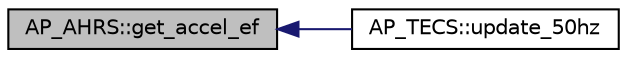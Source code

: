 digraph "AP_AHRS::get_accel_ef"
{
 // INTERACTIVE_SVG=YES
  edge [fontname="Helvetica",fontsize="10",labelfontname="Helvetica",labelfontsize="10"];
  node [fontname="Helvetica",fontsize="10",shape=record];
  rankdir="LR";
  Node1 [label="AP_AHRS::get_accel_ef",height=0.2,width=0.4,color="black", fillcolor="grey75", style="filled" fontcolor="black"];
  Node1 -> Node2 [dir="back",color="midnightblue",fontsize="10",style="solid",fontname="Helvetica"];
  Node2 [label="AP_TECS::update_50hz",height=0.2,width=0.4,color="black", fillcolor="white", style="filled",URL="$classAP__TECS.html#a377e250cf83c10b6e7f613d1370f021c"];
}
